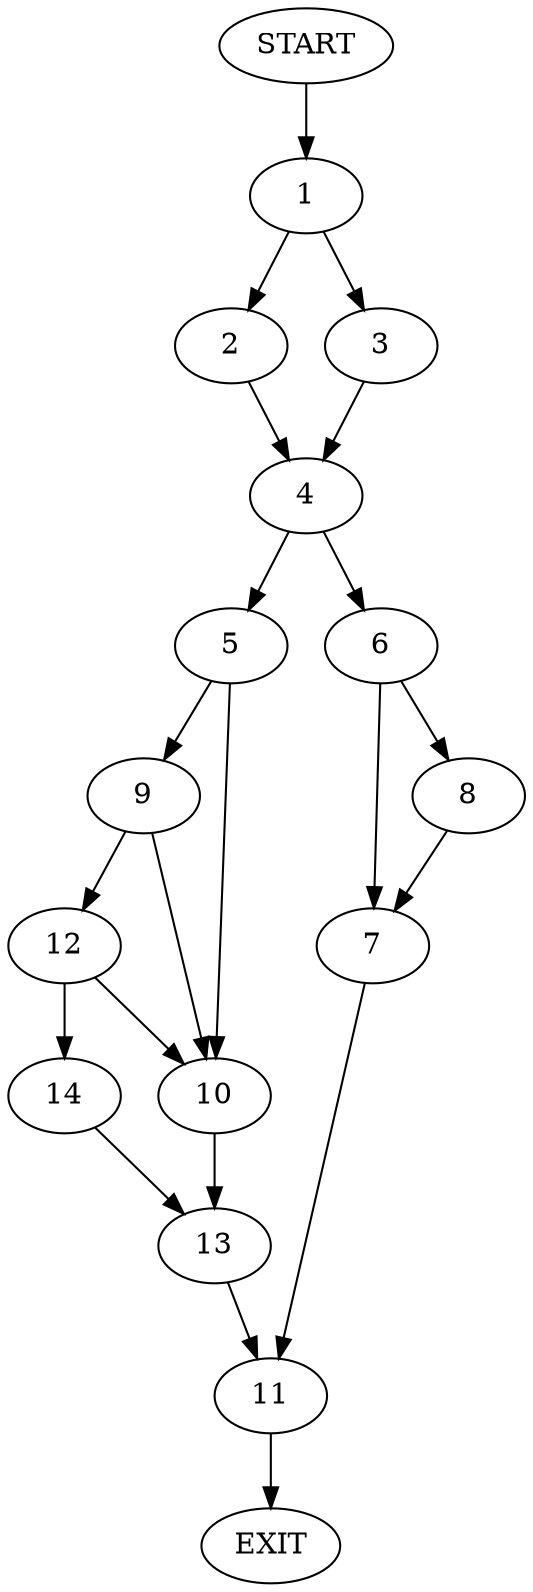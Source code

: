 digraph {
0 [label="START"];
1;
2;
3;
4;
5;
6;
7;
8;
9;
10;
11;
12;
13;
14;
15 [label="EXIT"];
0 -> 1;
1 -> 2;
1 -> 3;
2 -> 4;
3 -> 4;
4 -> 5;
4 -> 6;
6 -> 7;
6 -> 8;
5 -> 9;
5 -> 10;
7 -> 11;
8 -> 7;
11 -> 15;
9 -> 10;
9 -> 12;
10 -> 13;
12 -> 14;
12 -> 10;
14 -> 13;
13 -> 11;
}